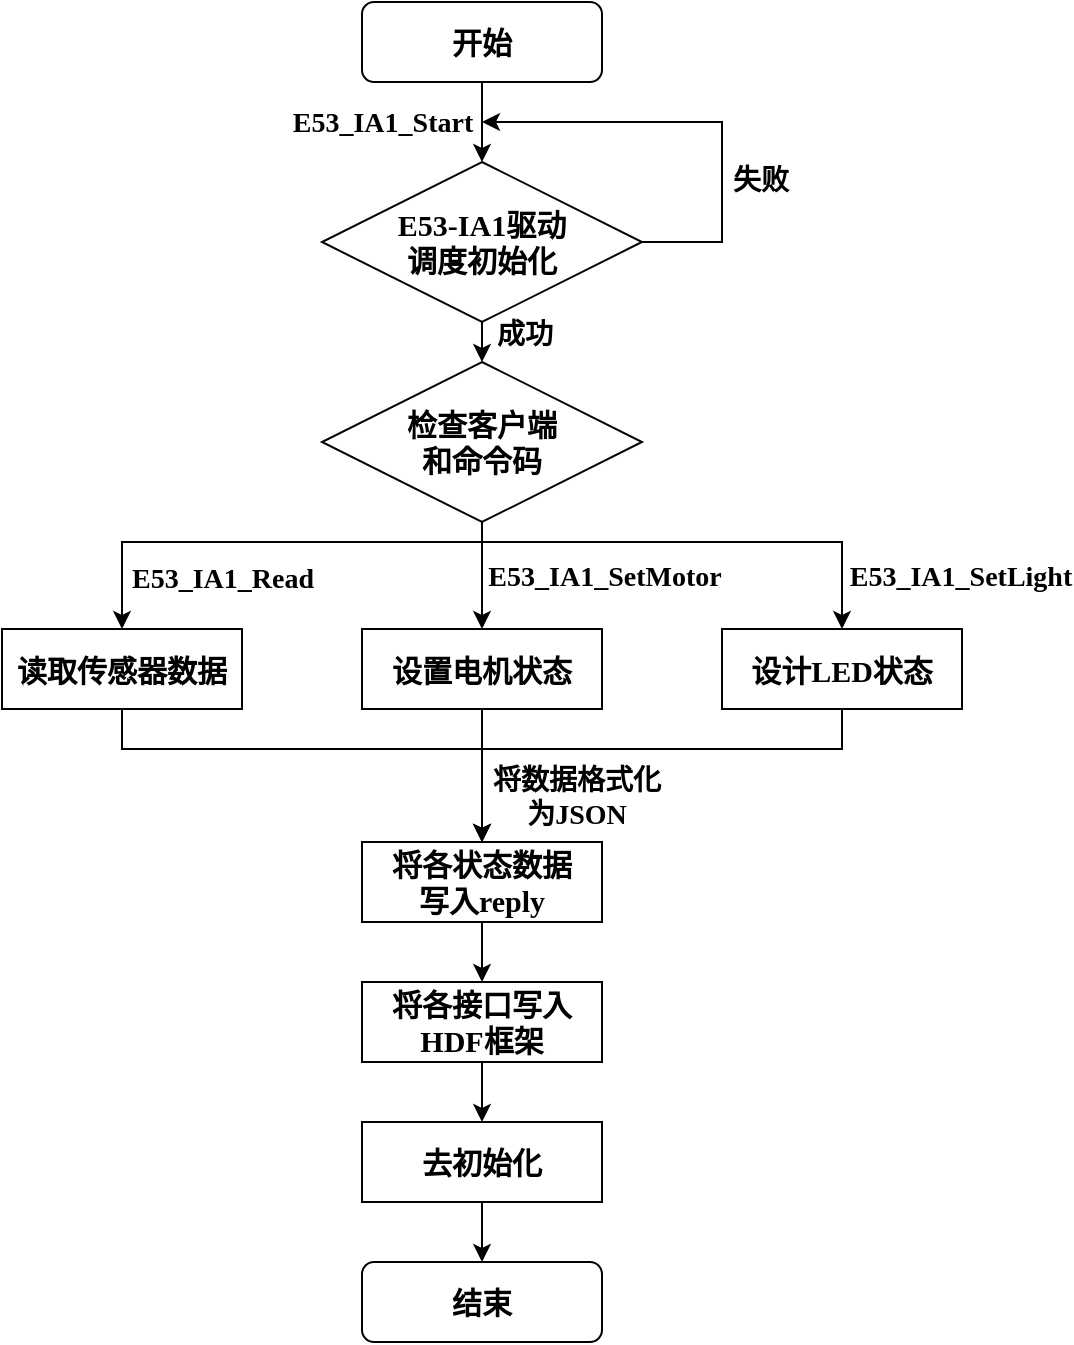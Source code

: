 <mxfile version="24.3.1" type="github">
  <diagram name="第 1 页" id="ofAbf6udsnqB81nKV2mj">
    <mxGraphModel dx="1235" dy="624" grid="1" gridSize="10" guides="1" tooltips="1" connect="1" arrows="1" fold="1" page="1" pageScale="1" pageWidth="827" pageHeight="1169" math="0" shadow="0">
      <root>
        <mxCell id="0" />
        <mxCell id="1" parent="0" />
        <mxCell id="_w1h0C5fWpIFUQwM9ZM2-151" value="" style="group;labelBackgroundColor=none;" vertex="1" connectable="0" parent="1">
          <mxGeometry x="90" y="60" width="480" height="670" as="geometry" />
        </mxCell>
        <mxCell id="_w1h0C5fWpIFUQwM9ZM2-115" style="edgeStyle=orthogonalEdgeStyle;rounded=0;orthogonalLoop=1;jettySize=auto;html=1;exitX=1;exitY=0.5;exitDx=0;exitDy=0;fontFamily=宋体;fontStyle=1;labelBackgroundColor=none;" edge="1" parent="_w1h0C5fWpIFUQwM9ZM2-151" source="_w1h0C5fWpIFUQwM9ZM2-112">
          <mxGeometry relative="1" as="geometry">
            <mxPoint x="240.0" y="60.0" as="targetPoint" />
            <Array as="points">
              <mxPoint x="360" y="120" />
              <mxPoint x="360" y="60" />
            </Array>
          </mxGeometry>
        </mxCell>
        <mxCell id="_w1h0C5fWpIFUQwM9ZM2-116" value="失败" style="edgeLabel;html=1;align=center;verticalAlign=middle;resizable=0;points=[];fontFamily=宋体;fontStyle=1;labelBackgroundColor=none;fontSize=14;" vertex="1" connectable="0" parent="_w1h0C5fWpIFUQwM9ZM2-115">
          <mxGeometry x="-0.361" y="-3" relative="1" as="geometry">
            <mxPoint x="16" as="offset" />
          </mxGeometry>
        </mxCell>
        <mxCell id="_w1h0C5fWpIFUQwM9ZM2-121" style="edgeStyle=orthogonalEdgeStyle;rounded=0;orthogonalLoop=1;jettySize=auto;html=1;exitX=0.5;exitY=1;exitDx=0;exitDy=0;entryX=0.5;entryY=0;entryDx=0;entryDy=0;labelBackgroundColor=none;" edge="1" parent="_w1h0C5fWpIFUQwM9ZM2-151" source="_w1h0C5fWpIFUQwM9ZM2-112" target="_w1h0C5fWpIFUQwM9ZM2-120">
          <mxGeometry relative="1" as="geometry" />
        </mxCell>
        <mxCell id="_w1h0C5fWpIFUQwM9ZM2-122" value="成功" style="edgeLabel;html=1;align=center;verticalAlign=middle;resizable=0;points=[];fontStyle=1;fontFamily=宋体;labelBackgroundColor=none;fontSize=14;" vertex="1" connectable="0" parent="_w1h0C5fWpIFUQwM9ZM2-121">
          <mxGeometry x="-0.307" y="2" relative="1" as="geometry">
            <mxPoint x="19" as="offset" />
          </mxGeometry>
        </mxCell>
        <mxCell id="_w1h0C5fWpIFUQwM9ZM2-112" value="&lt;font style=&quot;font-size: 15px;&quot;&gt;E53-IA1&lt;span style=&quot;&quot;&gt;驱动&lt;/span&gt;&lt;/font&gt;&lt;div style=&quot;font-size: 15px;&quot;&gt;&lt;font style=&quot;font-size: 15px;&quot;&gt;&lt;span style=&quot;&quot;&gt;调度&lt;/span&gt;&lt;span style=&quot;&quot;&gt;初始化&lt;/span&gt;&lt;/font&gt;&lt;/div&gt;" style="rhombus;whiteSpace=wrap;html=1;labelBackgroundColor=none;fillColor=none;fontFamily=宋体;fontStyle=1" vertex="1" parent="_w1h0C5fWpIFUQwM9ZM2-151">
          <mxGeometry x="160" y="80" width="160" height="80" as="geometry" />
        </mxCell>
        <mxCell id="_w1h0C5fWpIFUQwM9ZM2-114" style="edgeStyle=orthogonalEdgeStyle;rounded=0;orthogonalLoop=1;jettySize=auto;html=1;exitX=0.5;exitY=1;exitDx=0;exitDy=0;entryX=0.5;entryY=0;entryDx=0;entryDy=0;fontFamily=宋体;fontStyle=1;labelBackgroundColor=none;" edge="1" parent="_w1h0C5fWpIFUQwM9ZM2-151" source="_w1h0C5fWpIFUQwM9ZM2-113" target="_w1h0C5fWpIFUQwM9ZM2-112">
          <mxGeometry relative="1" as="geometry" />
        </mxCell>
        <mxCell id="_w1h0C5fWpIFUQwM9ZM2-152" value="&lt;font face=&quot;Times New Roman&quot; style=&quot;font-size: 14px;&quot;&gt;&lt;b&gt;E53_IA1_Start&lt;/b&gt;&lt;/font&gt;" style="edgeLabel;html=1;align=center;verticalAlign=middle;resizable=0;points=[];labelBackgroundColor=none;fontSize=14;" vertex="1" connectable="0" parent="_w1h0C5fWpIFUQwM9ZM2-114">
          <mxGeometry x="-0.11" y="-1" relative="1" as="geometry">
            <mxPoint x="-49" y="2" as="offset" />
          </mxGeometry>
        </mxCell>
        <mxCell id="_w1h0C5fWpIFUQwM9ZM2-113" value="开始" style="rounded=1;whiteSpace=wrap;html=1;fontSize=15;labelBackgroundColor=none;fillColor=none;fontFamily=宋体;fontStyle=1" vertex="1" parent="_w1h0C5fWpIFUQwM9ZM2-151">
          <mxGeometry x="180" width="120" height="40" as="geometry" />
        </mxCell>
        <mxCell id="_w1h0C5fWpIFUQwM9ZM2-129" style="edgeStyle=orthogonalEdgeStyle;rounded=0;orthogonalLoop=1;jettySize=auto;html=1;entryX=0.5;entryY=0;entryDx=0;entryDy=0;labelBackgroundColor=none;" edge="1" parent="_w1h0C5fWpIFUQwM9ZM2-151" source="_w1h0C5fWpIFUQwM9ZM2-120" target="_w1h0C5fWpIFUQwM9ZM2-125">
          <mxGeometry relative="1" as="geometry">
            <Array as="points">
              <mxPoint x="240" y="270" />
              <mxPoint x="60" y="270" />
            </Array>
          </mxGeometry>
        </mxCell>
        <mxCell id="_w1h0C5fWpIFUQwM9ZM2-132" value="&lt;span style=&quot;font-size: 14px; font-weight: 700; text-wrap: wrap;&quot;&gt;&lt;font face=&quot;Times New Roman&quot; style=&quot;font-size: 14px;&quot;&gt;E53_IA1_Read&lt;/font&gt;&lt;/span&gt;" style="edgeLabel;html=1;align=center;verticalAlign=middle;resizable=0;points=[];labelBackgroundColor=none;fontSize=14;" vertex="1" connectable="0" parent="_w1h0C5fWpIFUQwM9ZM2-129">
          <mxGeometry x="0.767" relative="1" as="geometry">
            <mxPoint x="50" y="1" as="offset" />
          </mxGeometry>
        </mxCell>
        <mxCell id="_w1h0C5fWpIFUQwM9ZM2-130" style="edgeStyle=orthogonalEdgeStyle;rounded=0;orthogonalLoop=1;jettySize=auto;html=1;entryX=0.5;entryY=0;entryDx=0;entryDy=0;labelBackgroundColor=none;" edge="1" parent="_w1h0C5fWpIFUQwM9ZM2-151" source="_w1h0C5fWpIFUQwM9ZM2-120" target="_w1h0C5fWpIFUQwM9ZM2-127">
          <mxGeometry relative="1" as="geometry" />
        </mxCell>
        <mxCell id="_w1h0C5fWpIFUQwM9ZM2-133" value="&lt;span style=&quot;font-size: 14px; font-weight: 700; text-wrap: wrap;&quot;&gt;&lt;font face=&quot;Times New Roman&quot; style=&quot;font-size: 14px;&quot;&gt;E53_IA1_SetMotor&lt;/font&gt;&lt;/span&gt;" style="edgeLabel;html=1;align=center;verticalAlign=middle;resizable=0;points=[];labelBackgroundColor=none;fontSize=14;" vertex="1" connectable="0" parent="_w1h0C5fWpIFUQwM9ZM2-130">
          <mxGeometry x="0.208" y="-1" relative="1" as="geometry">
            <mxPoint x="62" y="-6" as="offset" />
          </mxGeometry>
        </mxCell>
        <mxCell id="_w1h0C5fWpIFUQwM9ZM2-131" style="edgeStyle=orthogonalEdgeStyle;rounded=0;orthogonalLoop=1;jettySize=auto;html=1;exitX=0.5;exitY=1;exitDx=0;exitDy=0;entryX=0.5;entryY=0;entryDx=0;entryDy=0;labelBackgroundColor=none;" edge="1" parent="_w1h0C5fWpIFUQwM9ZM2-151" source="_w1h0C5fWpIFUQwM9ZM2-120" target="_w1h0C5fWpIFUQwM9ZM2-128">
          <mxGeometry relative="1" as="geometry">
            <Array as="points">
              <mxPoint x="240" y="270" />
              <mxPoint x="420" y="270" />
            </Array>
          </mxGeometry>
        </mxCell>
        <mxCell id="_w1h0C5fWpIFUQwM9ZM2-135" value="&lt;span style=&quot;font-size: 14px; font-weight: 700; text-wrap: wrap;&quot;&gt;&lt;font face=&quot;Times New Roman&quot; style=&quot;font-size: 14px;&quot;&gt;E53_IA1_SetLight&lt;/font&gt;&lt;/span&gt;" style="edgeLabel;html=1;align=center;verticalAlign=middle;resizable=0;points=[];labelBackgroundColor=none;fontSize=14;" vertex="1" connectable="0" parent="_w1h0C5fWpIFUQwM9ZM2-131">
          <mxGeometry x="0.747" relative="1" as="geometry">
            <mxPoint x="59" y="3" as="offset" />
          </mxGeometry>
        </mxCell>
        <mxCell id="_w1h0C5fWpIFUQwM9ZM2-120" value="&lt;span style=&quot;font-family: 宋体; font-size: 15px; font-weight: 700;&quot;&gt;检查客户端&lt;/span&gt;&lt;div&gt;&lt;span style=&quot;font-family: 宋体; font-size: 15px; font-weight: 700;&quot;&gt;和命令码&lt;/span&gt;&lt;/div&gt;" style="rhombus;whiteSpace=wrap;html=1;fillColor=none;labelBackgroundColor=none;" vertex="1" parent="_w1h0C5fWpIFUQwM9ZM2-151">
          <mxGeometry x="160" y="180" width="160" height="80" as="geometry" />
        </mxCell>
        <mxCell id="_w1h0C5fWpIFUQwM9ZM2-140" style="edgeStyle=orthogonalEdgeStyle;rounded=0;orthogonalLoop=1;jettySize=auto;html=1;exitX=0.5;exitY=1;exitDx=0;exitDy=0;entryX=0.5;entryY=0;entryDx=0;entryDy=0;labelBackgroundColor=none;" edge="1" parent="_w1h0C5fWpIFUQwM9ZM2-151" source="_w1h0C5fWpIFUQwM9ZM2-125" target="_w1h0C5fWpIFUQwM9ZM2-138">
          <mxGeometry relative="1" as="geometry">
            <Array as="points">
              <mxPoint x="60" y="373.5" />
              <mxPoint x="240" y="373.5" />
            </Array>
          </mxGeometry>
        </mxCell>
        <mxCell id="_w1h0C5fWpIFUQwM9ZM2-125" value="读取传感器数据" style="rounded=0;whiteSpace=wrap;html=1;fillColor=none;fontFamily=宋体;fontStyle=1;fontSize=15;labelBackgroundColor=none;" vertex="1" parent="_w1h0C5fWpIFUQwM9ZM2-151">
          <mxGeometry y="313.5" width="120" height="40" as="geometry" />
        </mxCell>
        <mxCell id="_w1h0C5fWpIFUQwM9ZM2-139" value="" style="edgeStyle=orthogonalEdgeStyle;rounded=0;orthogonalLoop=1;jettySize=auto;html=1;labelBackgroundColor=none;" edge="1" parent="_w1h0C5fWpIFUQwM9ZM2-151" source="_w1h0C5fWpIFUQwM9ZM2-127" target="_w1h0C5fWpIFUQwM9ZM2-138">
          <mxGeometry relative="1" as="geometry" />
        </mxCell>
        <mxCell id="_w1h0C5fWpIFUQwM9ZM2-127" value="设置电机状态" style="rounded=0;whiteSpace=wrap;html=1;fillColor=none;fontFamily=宋体;fontStyle=1;fontSize=15;labelBackgroundColor=none;" vertex="1" parent="_w1h0C5fWpIFUQwM9ZM2-151">
          <mxGeometry x="180" y="313.5" width="120" height="40" as="geometry" />
        </mxCell>
        <mxCell id="_w1h0C5fWpIFUQwM9ZM2-141" style="edgeStyle=orthogonalEdgeStyle;rounded=0;orthogonalLoop=1;jettySize=auto;html=1;exitX=0.5;exitY=1;exitDx=0;exitDy=0;entryX=0.5;entryY=0;entryDx=0;entryDy=0;labelBackgroundColor=none;" edge="1" parent="_w1h0C5fWpIFUQwM9ZM2-151" source="_w1h0C5fWpIFUQwM9ZM2-128" target="_w1h0C5fWpIFUQwM9ZM2-138">
          <mxGeometry relative="1" as="geometry">
            <Array as="points">
              <mxPoint x="420" y="373.5" />
              <mxPoint x="240" y="373.5" />
            </Array>
          </mxGeometry>
        </mxCell>
        <mxCell id="_w1h0C5fWpIFUQwM9ZM2-142" value="将数据格式化&lt;div style=&quot;font-size: 14px;&quot;&gt;为JSON&lt;/div&gt;" style="edgeLabel;html=1;align=center;verticalAlign=middle;resizable=0;points=[];labelBackgroundColor=none;fontFamily=宋体;fontStyle=1;fontSize=14;" vertex="1" connectable="0" parent="_w1h0C5fWpIFUQwM9ZM2-141">
          <mxGeometry x="0.789" relative="1" as="geometry">
            <mxPoint x="47" y="4" as="offset" />
          </mxGeometry>
        </mxCell>
        <mxCell id="_w1h0C5fWpIFUQwM9ZM2-128" value="设计LED状态" style="rounded=0;whiteSpace=wrap;html=1;fillColor=none;fontFamily=宋体;fontStyle=1;fontSize=15;labelBackgroundColor=none;" vertex="1" parent="_w1h0C5fWpIFUQwM9ZM2-151">
          <mxGeometry x="360" y="313.5" width="120" height="40" as="geometry" />
        </mxCell>
        <mxCell id="_w1h0C5fWpIFUQwM9ZM2-144" value="" style="edgeStyle=orthogonalEdgeStyle;rounded=0;orthogonalLoop=1;jettySize=auto;html=1;labelBackgroundColor=none;" edge="1" parent="_w1h0C5fWpIFUQwM9ZM2-151" source="_w1h0C5fWpIFUQwM9ZM2-138" target="_w1h0C5fWpIFUQwM9ZM2-143">
          <mxGeometry relative="1" as="geometry" />
        </mxCell>
        <mxCell id="_w1h0C5fWpIFUQwM9ZM2-138" value="将各状态数据&lt;div&gt;写入&lt;font face=&quot;Times New Roman&quot;&gt;reply&lt;/font&gt;&lt;/div&gt;" style="rounded=0;whiteSpace=wrap;html=1;fillColor=none;fontFamily=宋体;fontStyle=1;fontSize=15;labelBackgroundColor=none;" vertex="1" parent="_w1h0C5fWpIFUQwM9ZM2-151">
          <mxGeometry x="180" y="420" width="120" height="40" as="geometry" />
        </mxCell>
        <mxCell id="_w1h0C5fWpIFUQwM9ZM2-146" value="" style="edgeStyle=orthogonalEdgeStyle;rounded=0;orthogonalLoop=1;jettySize=auto;html=1;labelBackgroundColor=none;" edge="1" parent="_w1h0C5fWpIFUQwM9ZM2-151" source="_w1h0C5fWpIFUQwM9ZM2-143" target="_w1h0C5fWpIFUQwM9ZM2-145">
          <mxGeometry relative="1" as="geometry" />
        </mxCell>
        <mxCell id="_w1h0C5fWpIFUQwM9ZM2-143" value="将各接口写入&lt;div&gt;HDF框架&lt;/div&gt;" style="rounded=0;whiteSpace=wrap;html=1;fillColor=none;fontFamily=宋体;fontStyle=1;fontSize=15;labelBackgroundColor=none;" vertex="1" parent="_w1h0C5fWpIFUQwM9ZM2-151">
          <mxGeometry x="180" y="490" width="120" height="40" as="geometry" />
        </mxCell>
        <mxCell id="_w1h0C5fWpIFUQwM9ZM2-150" style="edgeStyle=orthogonalEdgeStyle;rounded=0;orthogonalLoop=1;jettySize=auto;html=1;entryX=0.5;entryY=0;entryDx=0;entryDy=0;labelBackgroundColor=none;" edge="1" parent="_w1h0C5fWpIFUQwM9ZM2-151" source="_w1h0C5fWpIFUQwM9ZM2-145" target="_w1h0C5fWpIFUQwM9ZM2-149">
          <mxGeometry relative="1" as="geometry" />
        </mxCell>
        <mxCell id="_w1h0C5fWpIFUQwM9ZM2-145" value="去初始化" style="rounded=0;whiteSpace=wrap;html=1;fillColor=none;fontFamily=宋体;fontStyle=1;fontSize=15;labelBackgroundColor=none;" vertex="1" parent="_w1h0C5fWpIFUQwM9ZM2-151">
          <mxGeometry x="180" y="560" width="120" height="40" as="geometry" />
        </mxCell>
        <mxCell id="_w1h0C5fWpIFUQwM9ZM2-149" value="结束" style="rounded=1;whiteSpace=wrap;html=1;fontSize=15;labelBackgroundColor=none;fillColor=none;fontFamily=宋体;fontStyle=1" vertex="1" parent="_w1h0C5fWpIFUQwM9ZM2-151">
          <mxGeometry x="180" y="630" width="120" height="40" as="geometry" />
        </mxCell>
      </root>
    </mxGraphModel>
  </diagram>
</mxfile>
